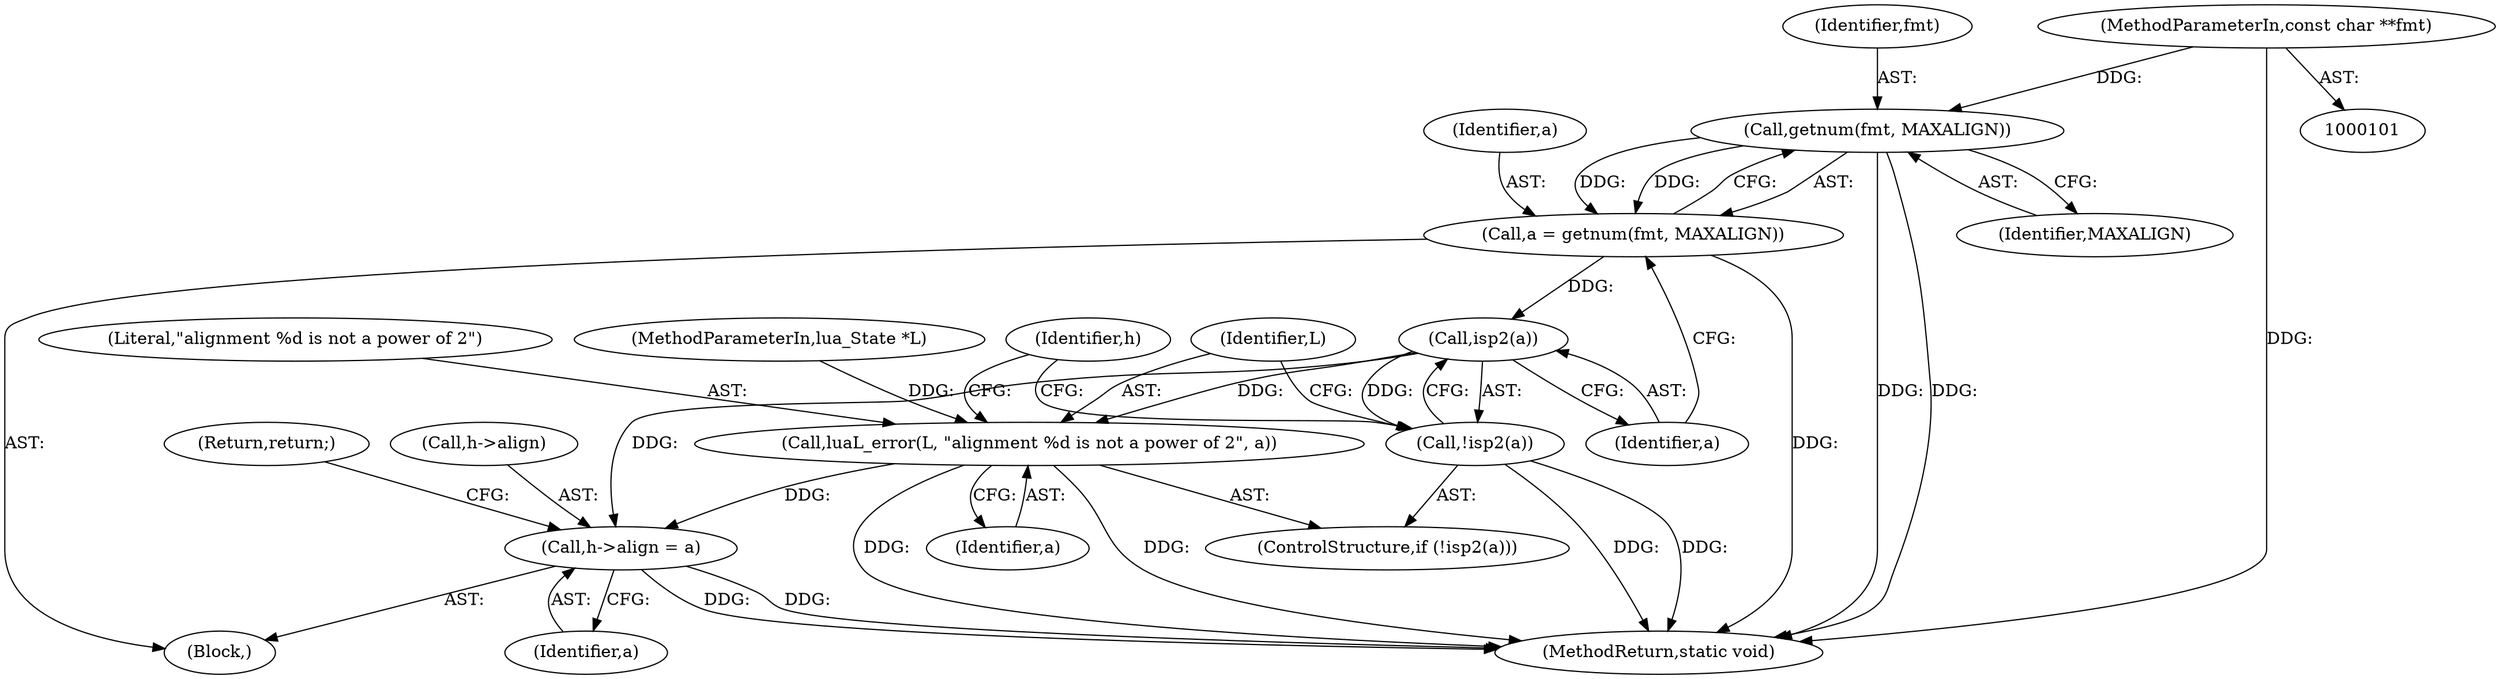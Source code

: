 digraph "0_redis_1eb08bcd4634ae42ec45e8284923ac048beaa4c3_0@pointer" {
"1000104" [label="(MethodParameterIn,const char **fmt)"];
"1000131" [label="(Call,getnum(fmt, MAXALIGN))"];
"1000129" [label="(Call,a = getnum(fmt, MAXALIGN))"];
"1000136" [label="(Call,isp2(a))"];
"1000135" [label="(Call,!isp2(a))"];
"1000138" [label="(Call,luaL_error(L, \"alignment %d is not a power of 2\", a))"];
"1000142" [label="(Call,h->align = a)"];
"1000142" [label="(Call,h->align = a)"];
"1000130" [label="(Identifier,a)"];
"1000129" [label="(Call,a = getnum(fmt, MAXALIGN))"];
"1000139" [label="(Identifier,L)"];
"1000161" [label="(MethodReturn,static void)"];
"1000132" [label="(Identifier,fmt)"];
"1000143" [label="(Call,h->align)"];
"1000134" [label="(ControlStructure,if (!isp2(a)))"];
"1000140" [label="(Literal,\"alignment %d is not a power of 2\")"];
"1000104" [label="(MethodParameterIn,const char **fmt)"];
"1000144" [label="(Identifier,h)"];
"1000102" [label="(MethodParameterIn,lua_State *L)"];
"1000147" [label="(Return,return;)"];
"1000141" [label="(Identifier,a)"];
"1000135" [label="(Call,!isp2(a))"];
"1000136" [label="(Call,isp2(a))"];
"1000133" [label="(Identifier,MAXALIGN)"];
"1000138" [label="(Call,luaL_error(L, \"alignment %d is not a power of 2\", a))"];
"1000127" [label="(Block,)"];
"1000131" [label="(Call,getnum(fmt, MAXALIGN))"];
"1000137" [label="(Identifier,a)"];
"1000146" [label="(Identifier,a)"];
"1000104" -> "1000101"  [label="AST: "];
"1000104" -> "1000161"  [label="DDG: "];
"1000104" -> "1000131"  [label="DDG: "];
"1000131" -> "1000129"  [label="AST: "];
"1000131" -> "1000133"  [label="CFG: "];
"1000132" -> "1000131"  [label="AST: "];
"1000133" -> "1000131"  [label="AST: "];
"1000129" -> "1000131"  [label="CFG: "];
"1000131" -> "1000161"  [label="DDG: "];
"1000131" -> "1000161"  [label="DDG: "];
"1000131" -> "1000129"  [label="DDG: "];
"1000131" -> "1000129"  [label="DDG: "];
"1000129" -> "1000127"  [label="AST: "];
"1000130" -> "1000129"  [label="AST: "];
"1000137" -> "1000129"  [label="CFG: "];
"1000129" -> "1000161"  [label="DDG: "];
"1000129" -> "1000136"  [label="DDG: "];
"1000136" -> "1000135"  [label="AST: "];
"1000136" -> "1000137"  [label="CFG: "];
"1000137" -> "1000136"  [label="AST: "];
"1000135" -> "1000136"  [label="CFG: "];
"1000136" -> "1000135"  [label="DDG: "];
"1000136" -> "1000138"  [label="DDG: "];
"1000136" -> "1000142"  [label="DDG: "];
"1000135" -> "1000134"  [label="AST: "];
"1000139" -> "1000135"  [label="CFG: "];
"1000144" -> "1000135"  [label="CFG: "];
"1000135" -> "1000161"  [label="DDG: "];
"1000135" -> "1000161"  [label="DDG: "];
"1000138" -> "1000134"  [label="AST: "];
"1000138" -> "1000141"  [label="CFG: "];
"1000139" -> "1000138"  [label="AST: "];
"1000140" -> "1000138"  [label="AST: "];
"1000141" -> "1000138"  [label="AST: "];
"1000144" -> "1000138"  [label="CFG: "];
"1000138" -> "1000161"  [label="DDG: "];
"1000138" -> "1000161"  [label="DDG: "];
"1000102" -> "1000138"  [label="DDG: "];
"1000138" -> "1000142"  [label="DDG: "];
"1000142" -> "1000127"  [label="AST: "];
"1000142" -> "1000146"  [label="CFG: "];
"1000143" -> "1000142"  [label="AST: "];
"1000146" -> "1000142"  [label="AST: "];
"1000147" -> "1000142"  [label="CFG: "];
"1000142" -> "1000161"  [label="DDG: "];
"1000142" -> "1000161"  [label="DDG: "];
}
